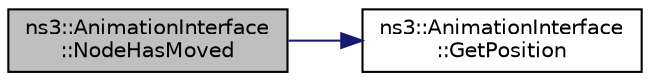 digraph "ns3::AnimationInterface::NodeHasMoved"
{
 // LATEX_PDF_SIZE
  edge [fontname="Helvetica",fontsize="10",labelfontname="Helvetica",labelfontsize="10"];
  node [fontname="Helvetica",fontsize="10",shape=record];
  rankdir="LR";
  Node1 [label="ns3::AnimationInterface\l::NodeHasMoved",height=0.2,width=0.4,color="black", fillcolor="grey75", style="filled", fontcolor="black",tooltip="Node has moved function."];
  Node1 -> Node2 [color="midnightblue",fontsize="10",style="solid",fontname="Helvetica"];
  Node2 [label="ns3::AnimationInterface\l::GetPosition",height=0.2,width=0.4,color="black", fillcolor="white", style="filled",URL="$classns3_1_1_animation_interface.html#abbbc42cea6e83f54004d4722395e8ee3",tooltip="Get position function."];
}
